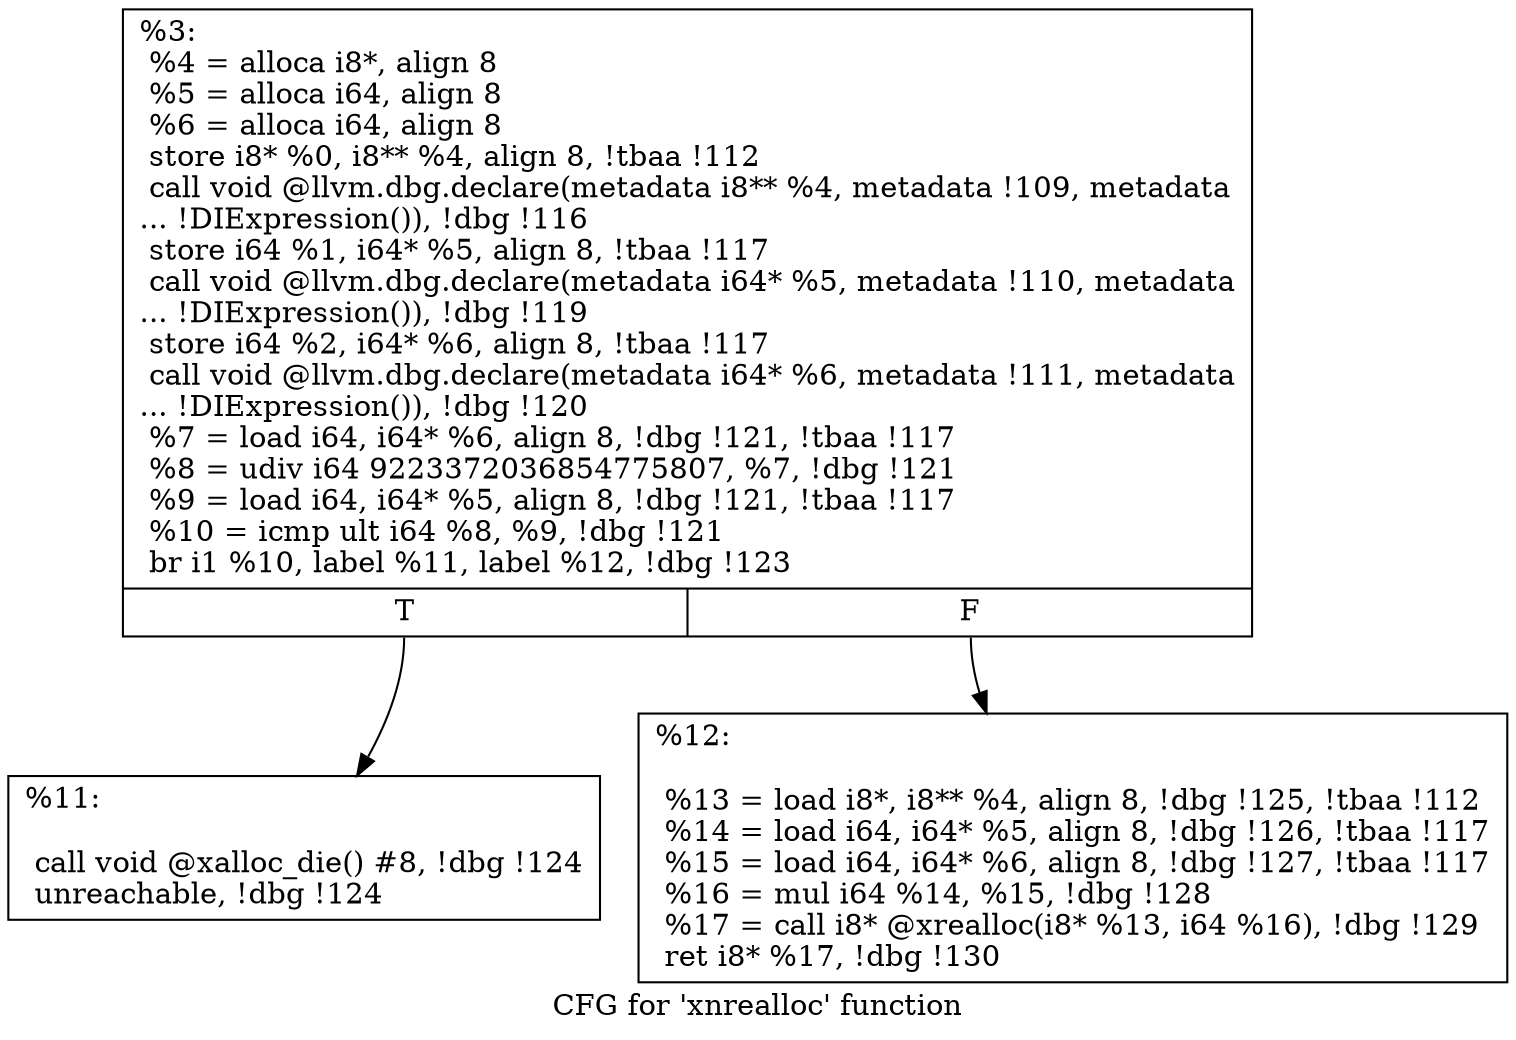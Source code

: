 digraph "CFG for 'xnrealloc' function" {
	label="CFG for 'xnrealloc' function";

	Node0x1322400 [shape=record,label="{%3:\l  %4 = alloca i8*, align 8\l  %5 = alloca i64, align 8\l  %6 = alloca i64, align 8\l  store i8* %0, i8** %4, align 8, !tbaa !112\l  call void @llvm.dbg.declare(metadata i8** %4, metadata !109, metadata\l... !DIExpression()), !dbg !116\l  store i64 %1, i64* %5, align 8, !tbaa !117\l  call void @llvm.dbg.declare(metadata i64* %5, metadata !110, metadata\l... !DIExpression()), !dbg !119\l  store i64 %2, i64* %6, align 8, !tbaa !117\l  call void @llvm.dbg.declare(metadata i64* %6, metadata !111, metadata\l... !DIExpression()), !dbg !120\l  %7 = load i64, i64* %6, align 8, !dbg !121, !tbaa !117\l  %8 = udiv i64 9223372036854775807, %7, !dbg !121\l  %9 = load i64, i64* %5, align 8, !dbg !121, !tbaa !117\l  %10 = icmp ult i64 %8, %9, !dbg !121\l  br i1 %10, label %11, label %12, !dbg !123\l|{<s0>T|<s1>F}}"];
	Node0x1322400:s0 -> Node0x1312f10;
	Node0x1322400:s1 -> Node0x1312f60;
	Node0x1312f10 [shape=record,label="{%11:\l\l  call void @xalloc_die() #8, !dbg !124\l  unreachable, !dbg !124\l}"];
	Node0x1312f60 [shape=record,label="{%12:\l\l  %13 = load i8*, i8** %4, align 8, !dbg !125, !tbaa !112\l  %14 = load i64, i64* %5, align 8, !dbg !126, !tbaa !117\l  %15 = load i64, i64* %6, align 8, !dbg !127, !tbaa !117\l  %16 = mul i64 %14, %15, !dbg !128\l  %17 = call i8* @xrealloc(i8* %13, i64 %16), !dbg !129\l  ret i8* %17, !dbg !130\l}"];
}
